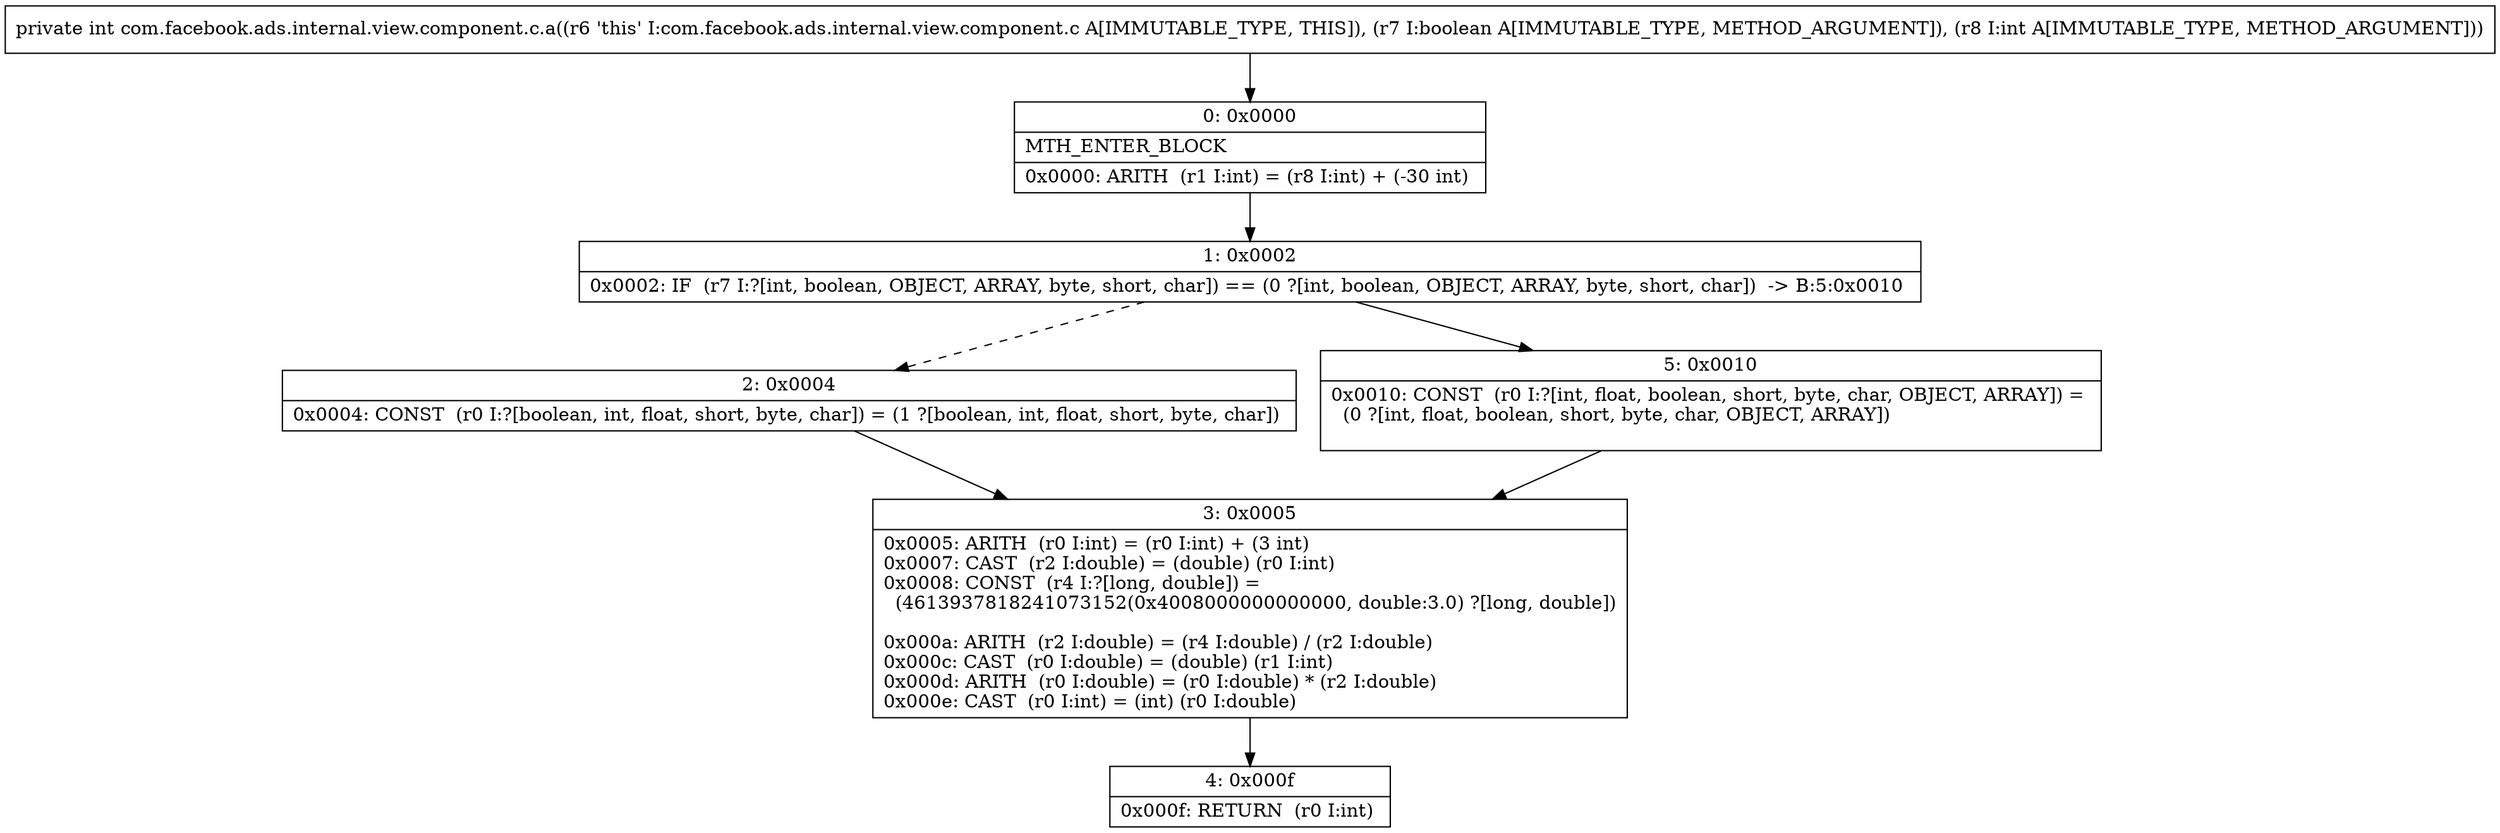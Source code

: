 digraph "CFG forcom.facebook.ads.internal.view.component.c.a(ZI)I" {
Node_0 [shape=record,label="{0\:\ 0x0000|MTH_ENTER_BLOCK\l|0x0000: ARITH  (r1 I:int) = (r8 I:int) + (\-30 int) \l}"];
Node_1 [shape=record,label="{1\:\ 0x0002|0x0002: IF  (r7 I:?[int, boolean, OBJECT, ARRAY, byte, short, char]) == (0 ?[int, boolean, OBJECT, ARRAY, byte, short, char])  \-\> B:5:0x0010 \l}"];
Node_2 [shape=record,label="{2\:\ 0x0004|0x0004: CONST  (r0 I:?[boolean, int, float, short, byte, char]) = (1 ?[boolean, int, float, short, byte, char]) \l}"];
Node_3 [shape=record,label="{3\:\ 0x0005|0x0005: ARITH  (r0 I:int) = (r0 I:int) + (3 int) \l0x0007: CAST  (r2 I:double) = (double) (r0 I:int) \l0x0008: CONST  (r4 I:?[long, double]) = \l  (4613937818241073152(0x4008000000000000, double:3.0) ?[long, double])\l \l0x000a: ARITH  (r2 I:double) = (r4 I:double) \/ (r2 I:double) \l0x000c: CAST  (r0 I:double) = (double) (r1 I:int) \l0x000d: ARITH  (r0 I:double) = (r0 I:double) * (r2 I:double) \l0x000e: CAST  (r0 I:int) = (int) (r0 I:double) \l}"];
Node_4 [shape=record,label="{4\:\ 0x000f|0x000f: RETURN  (r0 I:int) \l}"];
Node_5 [shape=record,label="{5\:\ 0x0010|0x0010: CONST  (r0 I:?[int, float, boolean, short, byte, char, OBJECT, ARRAY]) = \l  (0 ?[int, float, boolean, short, byte, char, OBJECT, ARRAY])\l \l}"];
MethodNode[shape=record,label="{private int com.facebook.ads.internal.view.component.c.a((r6 'this' I:com.facebook.ads.internal.view.component.c A[IMMUTABLE_TYPE, THIS]), (r7 I:boolean A[IMMUTABLE_TYPE, METHOD_ARGUMENT]), (r8 I:int A[IMMUTABLE_TYPE, METHOD_ARGUMENT])) }"];
MethodNode -> Node_0;
Node_0 -> Node_1;
Node_1 -> Node_2[style=dashed];
Node_1 -> Node_5;
Node_2 -> Node_3;
Node_3 -> Node_4;
Node_5 -> Node_3;
}

